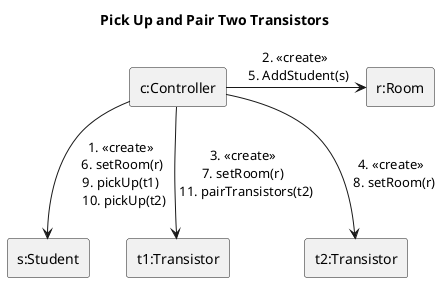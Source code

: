 @startuml ser
title  Pick Up and Pair Two Transistors

skinparam linestyle ortho
rectangle "c:Controller" as c
rectangle "r:Room" as r
rectangle "s:Student" as s

rectangle "t1:Transistor" as t1
rectangle "t2:Transistor" as t2
c --> s: 1. <<create>> \n 6. setRoom(r) \n 9. pickUp(t1)  \n 10. pickUp(t2) 
c -> r: 2. <<create>> \n 5. AddStudent(s)  
c --> t1: 3. <<create>> \n 7. setRoom(r)  \n 11. pairTransistors(t2)
c --> t2: 4. <<create>> \n 8. setRoom(r)

' s -> t1: 9.1. pickUp(s)
' s -> t2: 10.1. pickUp(s)

' t2 -> s: 10.1.1. addItem(t2)
' t2 -> r: 10.1.2. removeEffect(TRANSINSIDE)

' t1 -> s: 9.1.2. addItem(t1)
' t1 -> r: 9.1.1. removeEffect(TRANSINSIDE)

' t1 --> t2: 11.1 setPair(t1)



@enduml